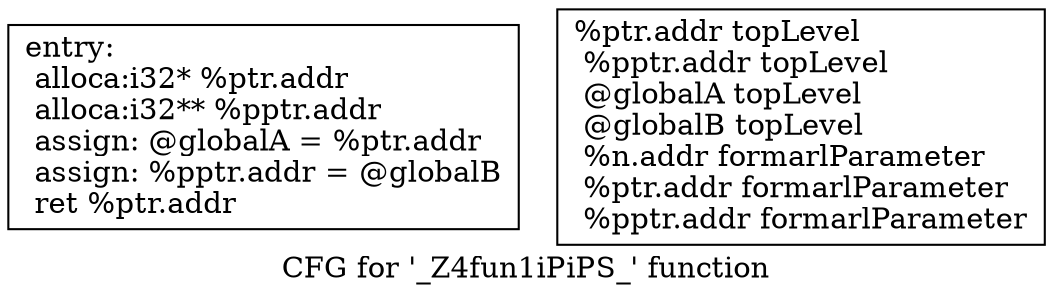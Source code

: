digraph "CFG for '_Z4fun1iPiPS_' function" {
	label="CFG for '_Z4fun1iPiPS_' function";

	Node0x949da40 [shape=record,label="{entry:\l alloca:i32* %ptr.addr\l alloca:i32** %pptr.addr\l assign: @globalA = %ptr.addr\l assign: %pptr.addr = @globalB\l ret %ptr.addr\l }"];
	Node1 [shape=record,label="{%ptr.addr topLevel\l %pptr.addr topLevel\l @globalA topLevel\l @globalB topLevel\l %n.addr formarlParameter\l %ptr.addr formarlParameter\l %pptr.addr formarlParameter\l }"];}
